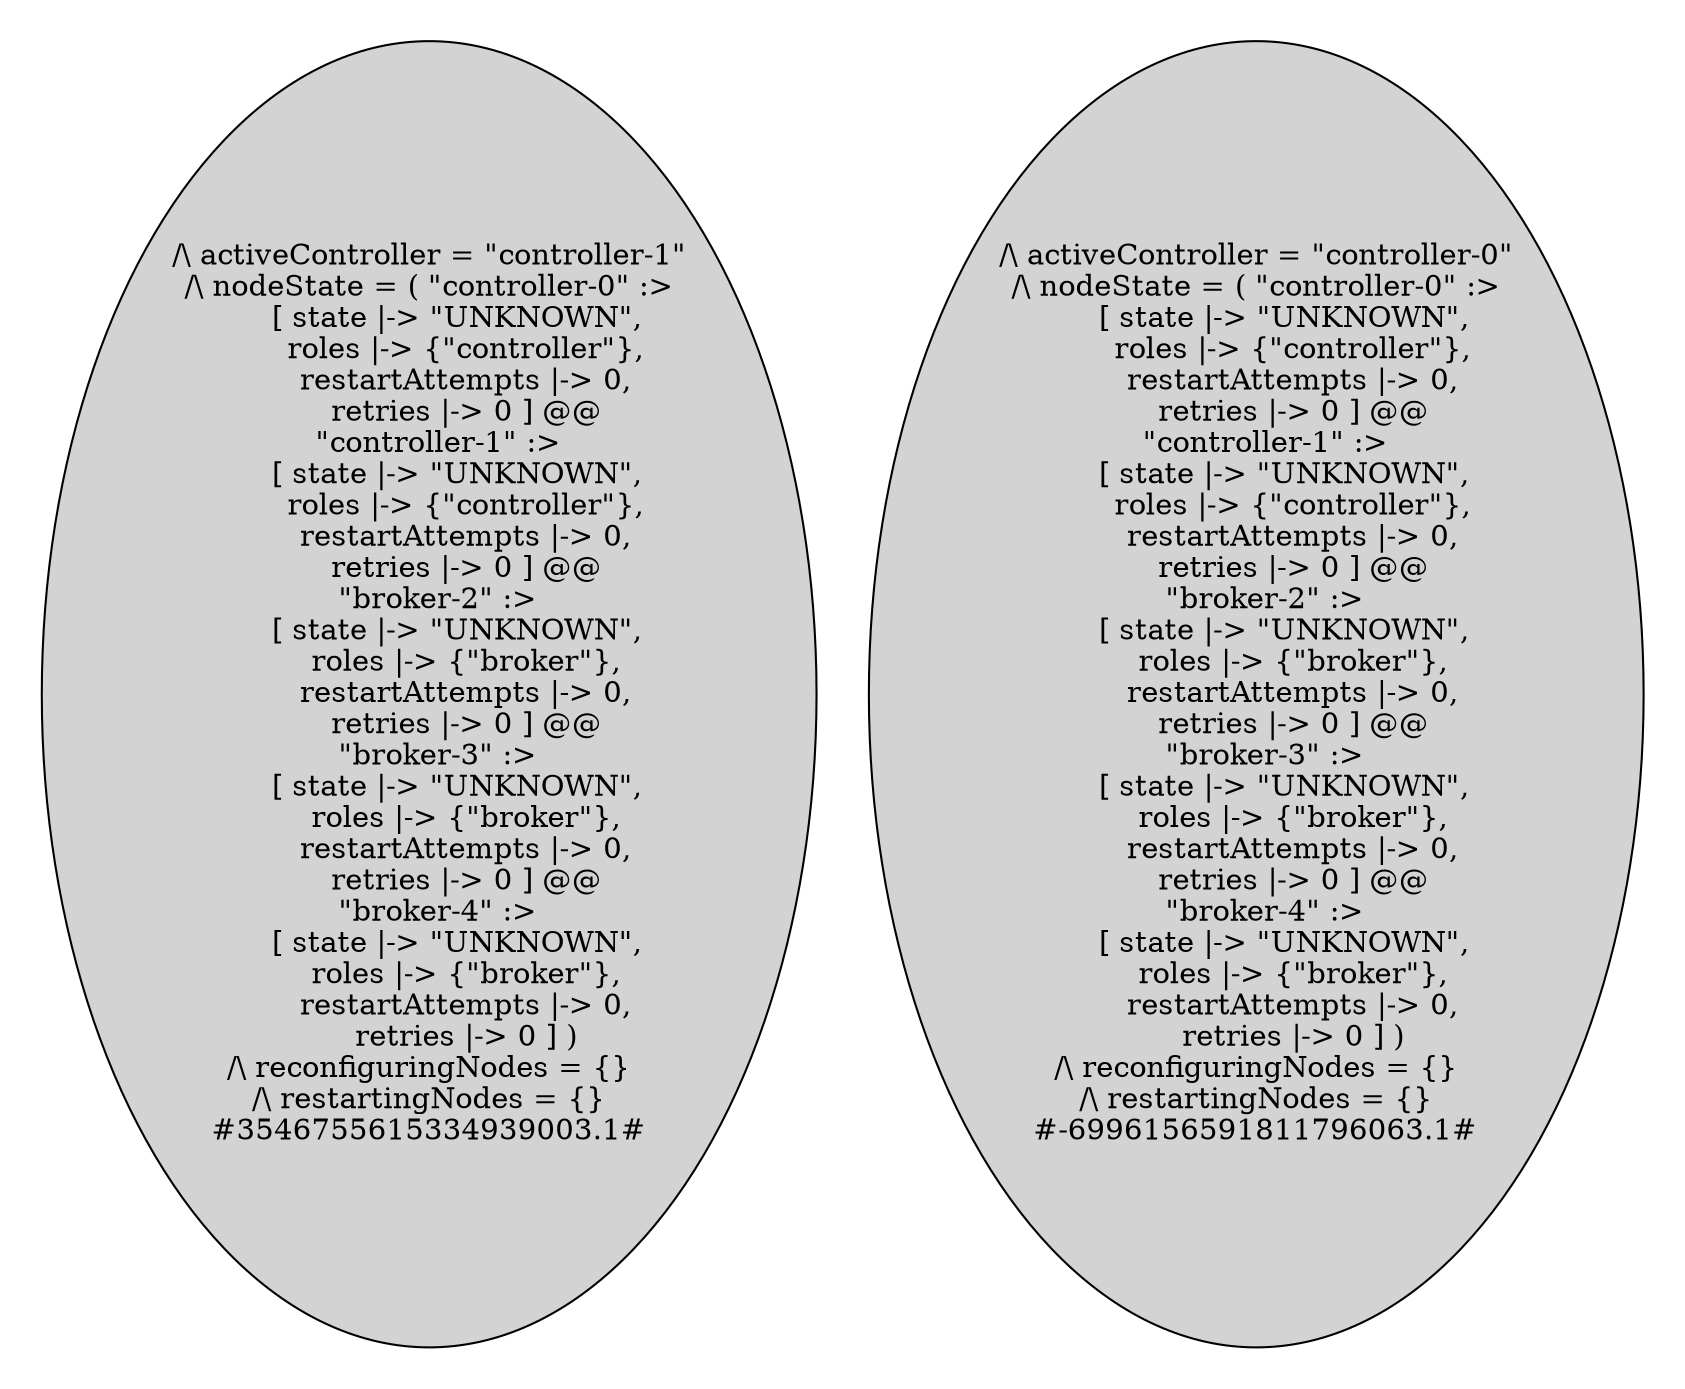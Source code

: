 digraph DiskGraph {
nodesep=0.35;
subgraph cluster_graph {
color="white";
"-6996156591811796063.1" [style = filled] [label="/\\ activeController = \"controller-0\"\n/\\ nodeState = ( \"controller-0\" :>\n      [ state |-> \"UNKNOWN\",\n        roles |-> {\"controller\"},\n        restartAttempts |-> 0,\n        retries |-> 0 ] @@\n  \"controller-1\" :>\n      [ state |-> \"UNKNOWN\",\n        roles |-> {\"controller\"},\n        restartAttempts |-> 0,\n        retries |-> 0 ] @@\n  \"broker-2\" :>\n      [ state |-> \"UNKNOWN\",\n        roles |-> {\"broker\"},\n        restartAttempts |-> 0,\n        retries |-> 0 ] @@\n  \"broker-3\" :>\n      [ state |-> \"UNKNOWN\",\n        roles |-> {\"broker\"},\n        restartAttempts |-> 0,\n        retries |-> 0 ] @@\n  \"broker-4\" :>\n      [ state |-> \"UNKNOWN\",\n        roles |-> {\"broker\"},\n        restartAttempts |-> 0,\n        retries |-> 0 ] )\n/\\ reconfiguringNodes = {}\n/\\ restartingNodes = {}
#-6996156591811796063.1#"]
"3546755615334939003.1" [style = filled] [label="/\\ activeController = \"controller-1\"\n/\\ nodeState = ( \"controller-0\" :>\n      [ state |-> \"UNKNOWN\",\n        roles |-> {\"controller\"},\n        restartAttempts |-> 0,\n        retries |-> 0 ] @@\n  \"controller-1\" :>\n      [ state |-> \"UNKNOWN\",\n        roles |-> {\"controller\"},\n        restartAttempts |-> 0,\n        retries |-> 0 ] @@\n  \"broker-2\" :>\n      [ state |-> \"UNKNOWN\",\n        roles |-> {\"broker\"},\n        restartAttempts |-> 0,\n        retries |-> 0 ] @@\n  \"broker-3\" :>\n      [ state |-> \"UNKNOWN\",\n        roles |-> {\"broker\"},\n        restartAttempts |-> 0,\n        retries |-> 0 ] @@\n  \"broker-4\" :>\n      [ state |-> \"UNKNOWN\",\n        roles |-> {\"broker\"},\n        restartAttempts |-> 0,\n        retries |-> 0 ] )\n/\\ reconfiguringNodes = {}\n/\\ restartingNodes = {}
#3546755615334939003.1#"]
}
}